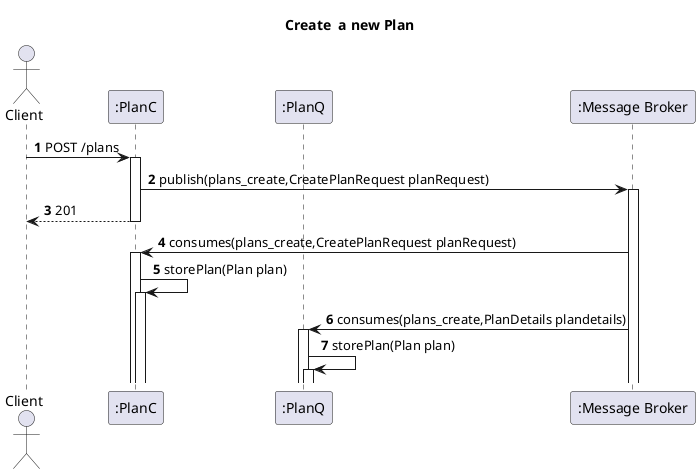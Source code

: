 @startuml
'https://plantuml.com/sequence-diagram
autoactivate on
autonumber
title  Create  a new Plan

autonumber

actor "Client" as Ac
participant ":PlanC" as Auth
participant ":PlanQ" as Serv

participant ":Message Broker" as Broker


Ac->Auth:POST /plans
Auth->Broker: publish(plans_create,CreatePlanRequest planRequest)

Auth-->Ac:201
Broker->Auth:consumes(plans_create,CreatePlanRequest planRequest)
Auth->Auth:storePlan(Plan plan)

Broker->Serv:consumes(plans_create,PlanDetails plandetails)


Serv->Serv:storePlan(Plan plan)











@enduml
